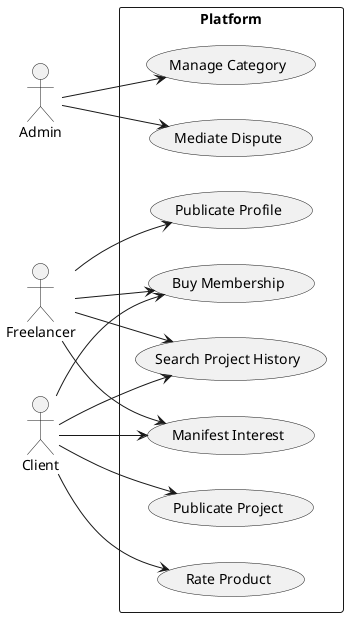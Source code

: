 @startuml
left to right direction
skinparam packageStyle rectangle

actor Admin as admin
actor Freelancer as freelancer
actor Client as client

rectangle "Platform" {
    usecase "Manage Category" as manageCategory
    usecase "Mediate Dispute" as mediateDispute
    
    usecase "Publicate Profile" as publicateProfile
    usecase "Search Project History" as searchProjectHistory
    usecase "Manifest Interest" as manifestInterest
    usecase "Buy Membership" as buyMembership
    
    usecase "Publicate Project" as publicateProject
    usecase "Rate Product" as rateProduct
    
  
    admin --> manageCategory
    admin --> mediateDispute
    
    freelancer --> publicateProfile
    freelancer --> searchProjectHistory
    freelancer --> manifestInterest
    freelancer --> buyMembership
    
    client --> buyMembership
    client --> searchProjectHistory
    client --> manifestInterest
    client --> publicateProject
    client --> rateProduct
}
@enduml
